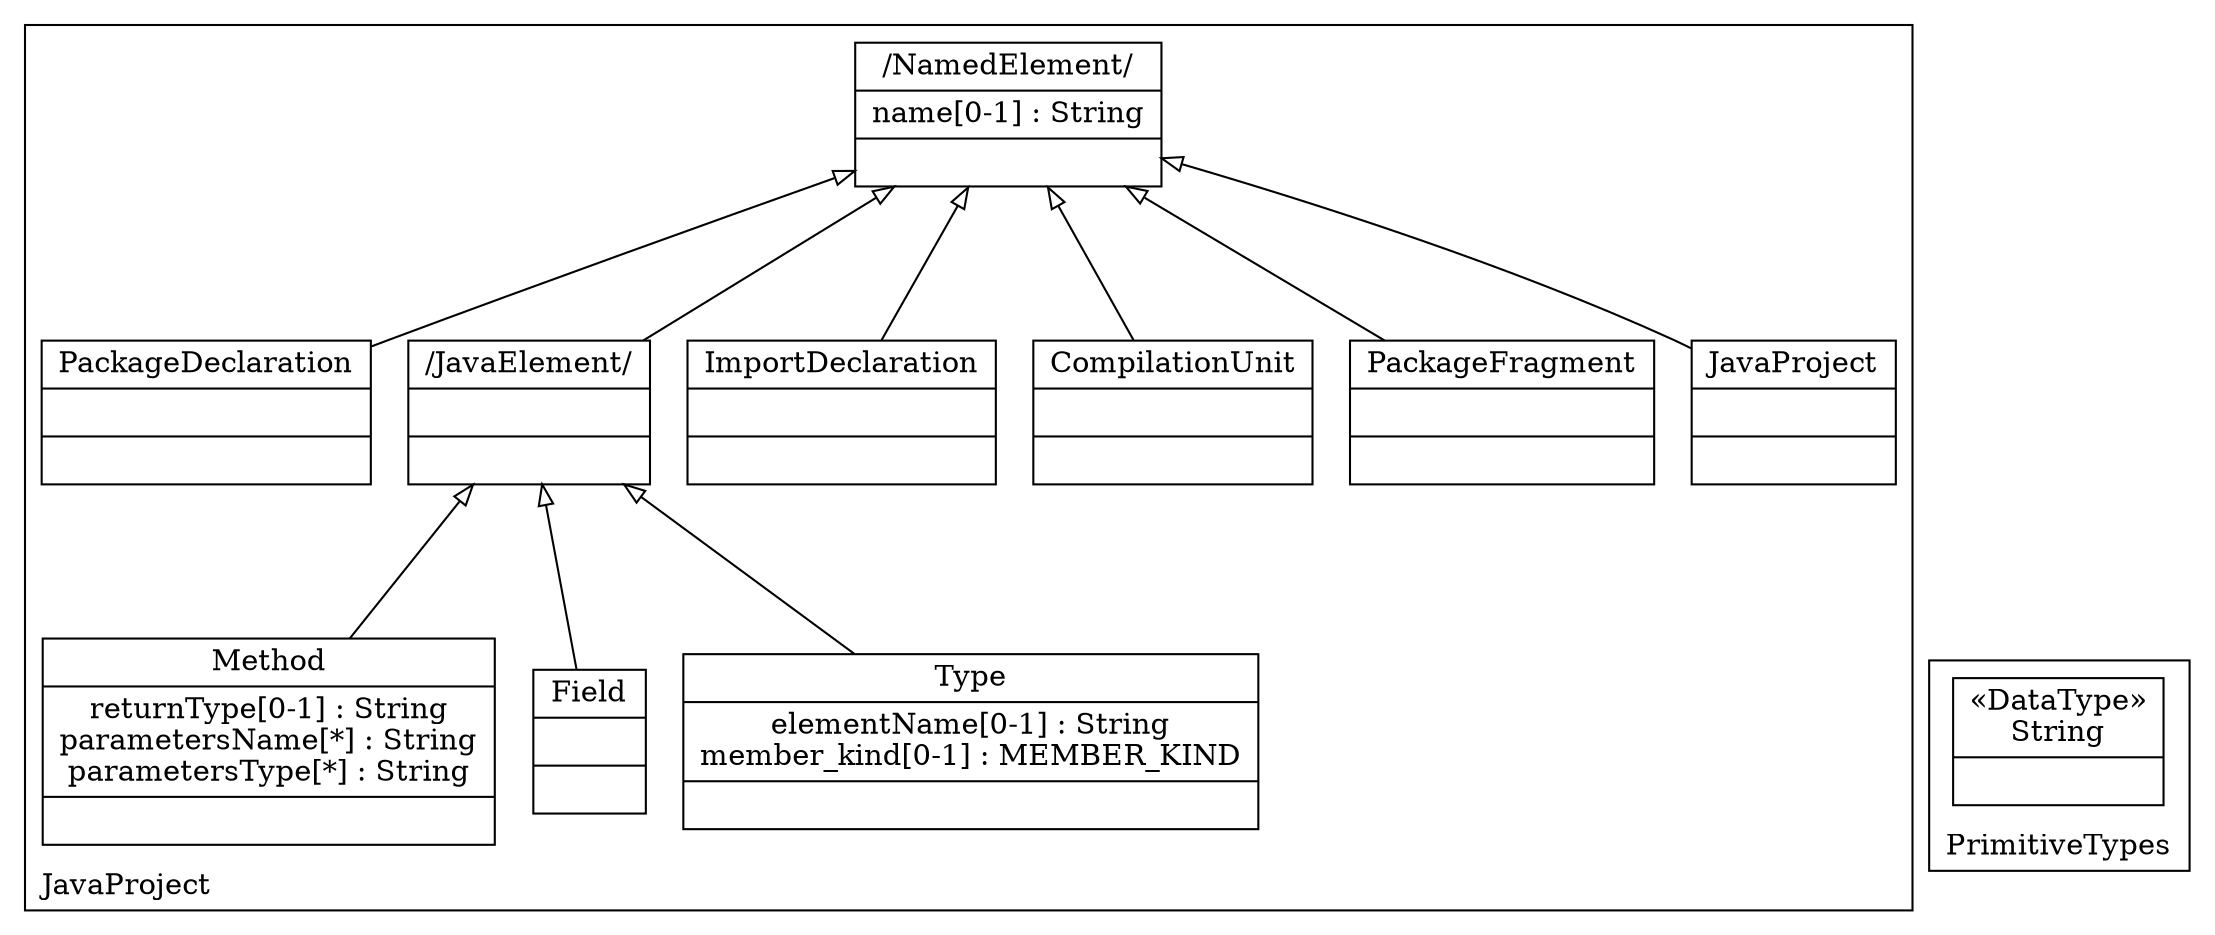 digraph "KM3 Model in DOT" {
graph[rankdir=BT,labeljust=l,labelloc=t,nodeSep=0.75,compound=true];
 subgraph "cluster_JavaProject"{
labelloc=t
color=black
label=JavaProject
 node[shape=record];
JavaProject[label="{JavaProject| | }"]
 JavaProject->NamedElement[arrowhead=onormal,group=NamedElement,minlen=2,constraint=true,]
;
 node[shape=record];
PackageFragment[label="{PackageFragment| | }"]
 PackageFragment->NamedElement[arrowhead=onormal,group=NamedElement,minlen=2,constraint=true,]
;
 node[shape=record];
CompilationUnit[label="{CompilationUnit| | }"]
 CompilationUnit->NamedElement[arrowhead=onormal,group=NamedElement,minlen=2,constraint=true,]
;
 node[shape=record];
ImportDeclaration[label="{ImportDeclaration| | }"]
 ImportDeclaration->NamedElement[arrowhead=onormal,group=NamedElement,minlen=2,constraint=true,]
;
 node[shape=record];
Type[label="{Type|elementName[0-1] : String\nmember_kind[0-1] : MEMBER_KIND| }"]
 Type->JavaElement[arrowhead=onormal,group=JavaElement,minlen=2,constraint=true,]
;
 node[shape=record];
Field[label="{Field| | }"]
 Field->JavaElement[arrowhead=onormal,group=JavaElement,minlen=2,constraint=true,]
;
 node[shape=record];
Method[label="{Method|returnType[0-1] : String\nparametersName[*] : String\nparametersType[*] : String| }"]
 Method->JavaElement[arrowhead=onormal,group=JavaElement,minlen=2,constraint=true,]
;
 node[shape=record];
JavaElement[label="{/JavaElement/| | }"]
 JavaElement->NamedElement[arrowhead=onormal,group=NamedElement,minlen=2,constraint=true,]
;
 node[shape=record];
NamedElement[label="{/NamedElement/|name[0-1] : String| }"]
;
 node[shape=record];
PackageDeclaration[label="{PackageDeclaration| | }"]
 PackageDeclaration->NamedElement[arrowhead=onormal,group=NamedElement,minlen=2,constraint=true,]
;

} subgraph "cluster_PrimitiveTypes"{
labelloc=t
color=black
label=PrimitiveTypes
 node[shape=record];
String[label="{&#171;DataType&#187;\nString|}"]
;

}
}